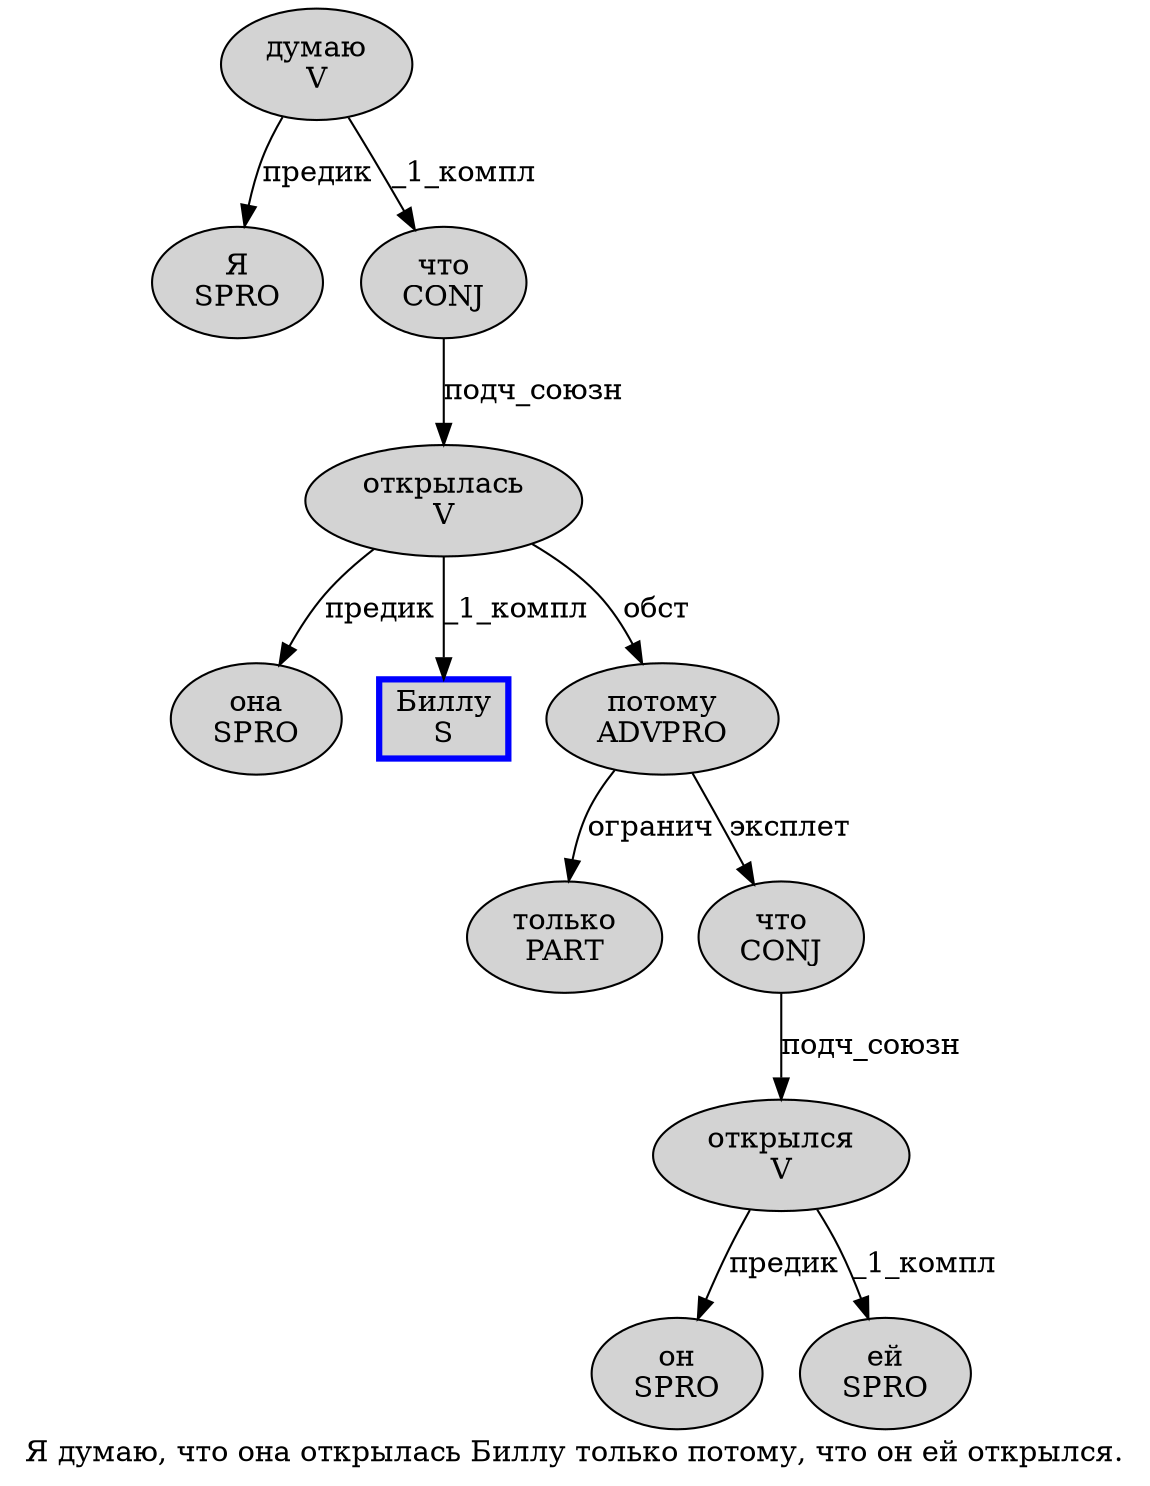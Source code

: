 digraph SENTENCE_1506 {
	graph [label="Я думаю, что она открылась Биллу только потому, что он ей открылся."]
	node [style=filled]
		0 [label="Я
SPRO" color="" fillcolor=lightgray penwidth=1 shape=ellipse]
		1 [label="думаю
V" color="" fillcolor=lightgray penwidth=1 shape=ellipse]
		3 [label="что
CONJ" color="" fillcolor=lightgray penwidth=1 shape=ellipse]
		4 [label="она
SPRO" color="" fillcolor=lightgray penwidth=1 shape=ellipse]
		5 [label="открылась
V" color="" fillcolor=lightgray penwidth=1 shape=ellipse]
		6 [label="Биллу
S" color=blue fillcolor=lightgray penwidth=3 shape=box]
		7 [label="только
PART" color="" fillcolor=lightgray penwidth=1 shape=ellipse]
		8 [label="потому
ADVPRO" color="" fillcolor=lightgray penwidth=1 shape=ellipse]
		10 [label="что
CONJ" color="" fillcolor=lightgray penwidth=1 shape=ellipse]
		11 [label="он
SPRO" color="" fillcolor=lightgray penwidth=1 shape=ellipse]
		12 [label="ей
SPRO" color="" fillcolor=lightgray penwidth=1 shape=ellipse]
		13 [label="открылся
V" color="" fillcolor=lightgray penwidth=1 shape=ellipse]
			1 -> 0 [label="предик"]
			1 -> 3 [label="_1_компл"]
			3 -> 5 [label="подч_союзн"]
			5 -> 4 [label="предик"]
			5 -> 6 [label="_1_компл"]
			5 -> 8 [label="обст"]
			10 -> 13 [label="подч_союзн"]
			13 -> 11 [label="предик"]
			13 -> 12 [label="_1_компл"]
			8 -> 7 [label="огранич"]
			8 -> 10 [label="эксплет"]
}